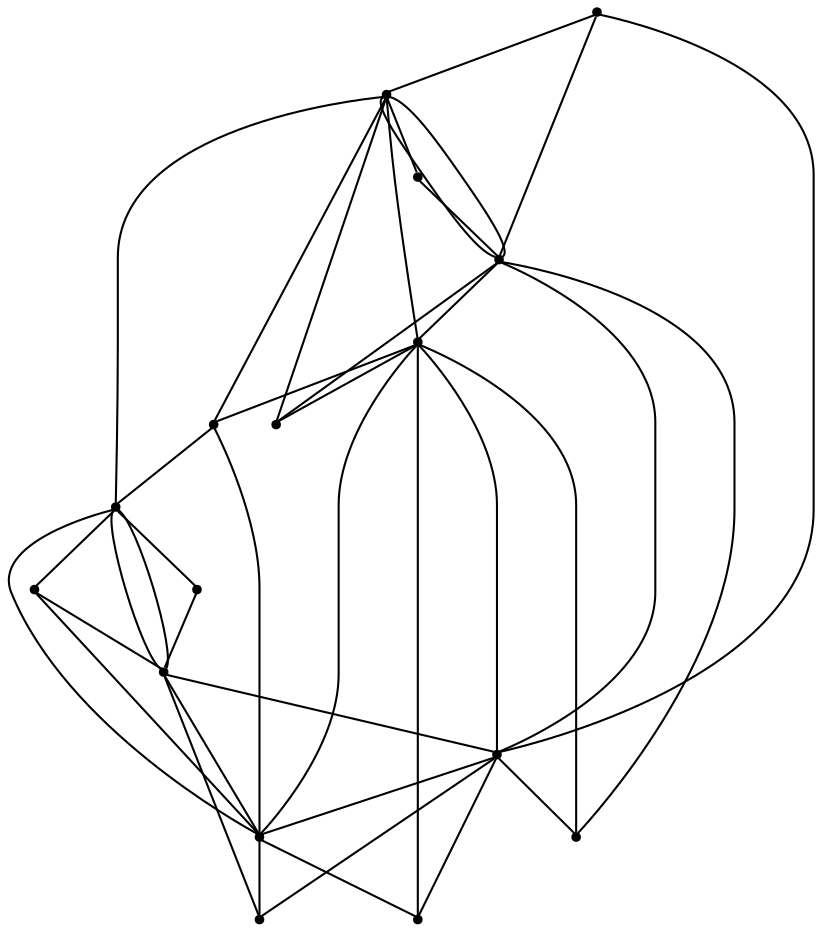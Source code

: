 graph {
  node [shape=point,comment="{\"directed\":false,\"doi\":\"10.1007/978-3-319-73915-1_10\",\"figure\":\"6 (3)\"}"]

  v0 [pos="1137.7364327807566,524.94802485365"]
  v1 [pos="1027.0886435045074,525.0240836176071"]
  v2 [pos="1007.1562816813403,601.9502147560247"]
  v3 [pos="1013.8531594796127,461.3356588309258"]
  v4 [pos="952.322526566831,438.3322583582699"]
  v5 [pos="946.3924614975778,529.439410515334"]
  v6 [pos="958.1922462276891,514.8152472448184"]
  v7 [pos="940.7904808694368,623.4552122725333"]
  v8 [pos="934.4144702268679,540.829411116393"]
  v9 [pos="848.1163711802149,617.0157159791705"]
  v10 [pos="857.3261360690731,446.2647844523369"]
  v11 [pos="865.0451022992127,534.6973213123225"]
  v12 [pos="765.2104598640742,580.6541423738677"]
  v13 [pos="805.4272725792018,532.4773735265696"]
  v14 [pos="768.2525933551597,472.52892722729234"]
  v15 [pos="735.1129807645557,528.2955881277024"]

  v0 -- v7 [id="-1",pos="1137.7364327807566,524.94802485365 1113.4690577578704,601.9532033750286 1103.7841602119734,621.9143804646774 1090.232069455361,636.7249588455584 1076.688245193049,651.5312132670294 1059.2687704604675,661.1909385885891 1014.7491838733938,666.3417916479104 987.0030772835083,666.3417916479104 975.384519543836,659.8533090276305 965.6746953382014,651.6227794662964 955.9731376268677,643.3925042555159 948.1801862727366,633.4245060630906 940.7904808694368,623.4552122725333"]
  v0 -- v4 [id="-3",pos="1137.7364327807566,524.94802485365 1119.6033052363516,462.5741870574693 1103.9758157029148,441.27538040686204 1088.5900893335656,425.31055921411007 1073.208432622949,409.3331476689589 1058.0685390764197,398.68565197280657 1014.3907359628307,399.6692255632661 999.0091428406317,401.66117192315323 982.6273674964625,407.59949429617063 972.0548392279206,414.70058022460194 961.4781777122283,421.80993254602254 956.7065664365954,430.06538846160163 952.322526566831,438.3322583582699"]
  v12 -- v14 [id="-6",pos="765.2104598640742,580.6541423738677 752.8115768566221,579.7580653738189 740.4179398936299,578.8663123331798 728.1951650089919,570.5775364950898 715.9640600416357,562.2930846164095 703.9204773180704,546.603216372012 702.3493982820083,529.8549954744202 700.7741224103781,513.0899874402962 709.6964040628241,495.266626752978 722.4234350998064,485.5318680181301 735.154599383939,475.7971092832822 751.7072368064626,474.16341567802715 759.9752572292148,473.3466960506763 764.1999466862283,472.9297957143799 766.2681133949275,472.7257051166812 768.2525933551597,472.52892722729234"]
  v14 -- v11 [id="-7",pos="768.2525933551597,472.52892722729234 770.1529041617883,472.72542205369757 771.9763625456264,472.9128599772771 775.5485694307729,473.2800562056543 782.8455311268604,474.03420559683923 797.4437149430212,475.5386891209065 810.5332635492991,481.6479350658889 823.6228757439949,487.7696441879938 835.212246399944,498.5004396904236 844.0469668012199,508.1059883440836 852.8858840380639,517.7199305660098 858.9660177730843,526.2086259391662 865.0451022992127,534.6973213123225"]
  v14 -- v15 [id="-8",pos="768.2525933551597,472.52892722729234 766.8597820963257,474.2881119682087 765.6510204649721,475.81507326842666 763.3924352078824,478.6682183314092 758.533326269497,484.81510815831246 748.823438475445,497.1002398932993 735.1129807645557,528.2955881277024"]
  v12 -- v7 [id="-11",pos="765.2104598640742,580.6541423738677 767.5222485836904,597.2731531902716 769.8351501006163,613.8880943978193 779.7366933856099,630.5030356053668 789.6341034234531,647.113907204058 807.1202188177818,663.7204548433394 828.5653490979821,669.9255909469987 850.0104157897647,676.1307270506579 875.4103005318506,671.9258036998752 894.7717019525082,662.4453955185468 914.1373002087339,652.9688025955211 927.4644151435313,638.2126552330933 934.12797261093,630.8280956127646 940.7915300783287,623.4562535201119 940.7915300783287,623.4562535201119 940.7904808694368,623.4552122725333"]
  v15 -- v12 [id="-12",pos="735.1129807645557,528.2955881277024 743.5642948013221,557.7674252176389 754.3909859754026,569.2106566204766 759.7960650681421,574.932526672449 762.3224036827435,577.6027309762364 763.6697326270763,579.0267853468508 765.2104598640742,580.6541423738677"]
  v14 -- v12 [id="-13",pos="768.2525933551597,472.52892722729234 768.2515441462676,472.5299764233256 768.2515441462676,472.5299764233256 767.5305786664088,479.9519255750216 766.8138100221181,487.38201394443024 765.3802727335366,502.2343058160884 764.6051299217991,515.2194102743606 763.8341839456297,528.2088386920427 763.7258292818725,539.3313340468924 763.9383417738188,549.9245258998683 764.1467210186149,560.5220417122539 764.6801642546826,570.5859300633559 765.2104598640742,580.6541423738677"]
  v12 -- v9 [id="-15",pos="765.2104598640742,580.6541423738677 767.2343390937021,582.2061931708322 769.548352934487,583.9798198123749 774.5067367952104,587.7802818318207 783.8081961823889,594.91049089863 802.4069817095956,609.1581915045725 848.1163711802149,617.0157159791705"]
  v14 -- v13 [id="-16",pos="768.2525933551597,472.52892722729234 768.5731486138146,474.7771529009701 769.4832684301208,476.6708152100641 771.1603327254405,480.16023867835395 774.8192738681956,487.80296411050483 782.1454226480065,503.0678125799715 805.4272725792018,532.4773735265696"]
  v10 -- v14 [id="-17",pos="857.3261360690731,446.2647844523369 809.9832237362123,450.09752935568235 789.1215171883904,461.30752130094277 778.6823974201786,466.9248532754186 773.0999580678438,469.9246327962196 770.5051582023418,471.3189744103124 768.2525933551597,472.52892722729234"]
  v14 -- v4 [id="-18",pos="768.2525933551597,472.52892722729234 770.8644558178922,460.93235423450164 773.4773674895167,449.3306624368214 784.8583589006698,433.8450376868999 796.2310202291044,418.346949759856 816.3758945442179,398.9565353123047 838.579443882301,392.04722970122714 860.7829296319665,385.13372730601634 885.0576809113057,390.6928130037363 904.3565749173663,400.4901419747499 923.659665758995,410.2832741616305 937.991096162913,424.3101984871182 945.154712947088,431.31552143214947 952.3225265668311,438.33330755430313 952.3225265668311,438.33330755430313 952.322526566831,438.3322583582699"]
  v13 -- v12 [id="-20",pos="805.4272725792018,532.4773735265696 784.5874722412767,552.1915523833867 774.5192001250792,566.4229745539039 769.4808990256212,573.536396484181 767.0154001991282,577.0223779455062 765.7574020807634,578.8010679500921 765.2104598640742,580.6541423738677"]
  v13 -- v11 [id="-22",pos="805.4272725792018,532.4773735265696 828.1985711047006,535.4474010946512 846.3473413998593,535.0724883787636 855.4154312940865,534.8847776702663 860.1560537934711,534.7868244359178 862.4195167463145,534.7400555744259 865.0451022992127,534.6973213123225"]
  v11 -- v8 [id="-23",pos="865.0451022992127,534.6973213123225 867.4370887133753,534.7110028882421 870.1320266713246,534.7235041985731 875.2894189498069,534.7474283713658 886.0869866285817,534.7932114709994 907.6862552332816,534.8847776702663 934.4144702268679,540.829411116393"]
  v10 -- v4 [id="-24",pos="857.3261360690731,446.2647844523369 906.6777429285928,438.34984034028196 929.4980999183456,438.34144677201584 940.9082148248043,438.34144677201584 946.9388053302255,438.3371465312156 949.7832184588565,438.33511826194785 952.322526566831,438.3322583582699"]
  v11 -- v9 [id="-25",pos="865.0451022992127,534.6973213123225 864.595284923088,537.2414969116135 864.2191567734351,539.363934218689 863.5292498039212,543.2569804899108 862.0081512641697,551.8123157080893 858.9660177730843,568.9273101038559 848.1163711802149,617.0157159791705"]
  v10 -- v11 [id="-26",pos="857.3261360690731,446.2647844523369 864.8252453450222,475.1803091909977 864.9336000087794,504.9388152516601 864.9919741762261,519.8160334775631 865.0215109405916,527.9291146683272 865.0349446519101,531.6190513611948 865.0451022992127,534.6973213123225"]
  v11 -- v12 [id="-28",pos="865.0451022992127,534.6973213123225 837.3083750009376,564.8309944394261 820.0181119331185,574.207373244365 805.1157847151086,578.4039030268816 790.2175271558314,582.6085720271108 777.7114022819317,581.6293223960611 765.2104598640742,580.6541423738677"]
  v11 -- v5 [id="-29",pos="865.0451022992127,534.6973213123225 881.7279370069726,520.607826750669 893.859080981708,517.8824605697087 906.7277870133211,518.8990997321257 919.5964930449343,519.9203172045061 933.1944946391247,524.6751464519978 939.9288896038389,527.058665489028 946.6591513214028,529.4383692677554 946.5258064094902,529.4383692677554 946.3924614975778,529.439410515334"]
  v7 -- v11 [id="-30",pos="940.7904808694368,623.4552122725333 932.4360119928242,616.8802743094213 924.0846907428877,610.3042950987309 916.0334432360677,602.561609899047 907.9738020581116,594.8146007399532 900.2184314588399,585.9049552007223 891.7670856278646,574.3907599934525 883.3198730440397,562.8849583544492 874.180945652497,548.7952094422421 869.6177136216601,541.7443577481309 865.0461515081047,534.6973213123225 865.0461515081047,534.6973213123225 865.0451022992127,534.6973213123225"]
  v8 -- v5 [id="-31",pos="934.4144702268679,540.829411116393 941.9291904593618,534.5973615447895 944.1587275606857,532.0177382309956 946.3924614975778,529.439410515334"]
  v5 -- v4 [id="-32",pos="946.3924614975778,529.439410515334 942.0084216278135,520.2161268982492 937.6243817580493,511.002278097009 934.3613421038813,500.9465289636197 931.094169202563,490.88671022137396 928.947996516841,479.989315106389 932.127671755407,469.4169799988017 935.307346993973,458.84464489121444 943.8086733212588,448.58465226334897 948.0635015262609,443.4589799088261 952.3225265668311,438.33330755430313 952.3225265668311,438.33330755430313 952.322526566831,438.3322583582699"]
  v7 -- v8 [id="-33",pos="940.7904808694368,623.4552122725333 940.3831652598727,623.4562535201119 940.3831652598727,623.4562535201119 939.1746037931064,610.6586054197835 937.9702391619081,597.8650269283113 935.5573766523612,572.277869945367 934.4144702268679,540.829411116393"]
  v4 -- v3 [id="-34",pos="952.322526566831,438.3322583582699 954.5687884512163,438.6857471382789 956.5741058076296,439.00038240843446 960.3696408265008,439.5959037019735 968.4209519217385,440.85443024078745 984.5235105237963,443.37148331841536 1013.8531594796127,461.3356588309258"]
  v7 -- v5 [id="-35",pos="940.7904808694368,623.4552122725333 947.0216688906985,613.2756182649446 953.2560045386363,603.0949830097771 956.2940047825714,592.6391404557017 959.323674943788,582.1835522521799 959.156946112584,571.4568263586063 957.0441573461535,560.876097682753 954.9271081557372,550.2953690068996 950.8598021945262,539.8690311170325 946.3924614975778,529.439410515334"]
  v7 -- v1 [id="-37",pos="940.7904808694368,623.4552122725333 951.0973685230456,630.2530090112573 961.3990101321945,637.0500188529561 974.088524002735,640.2296551225021 986.7738410377074,643.4092913920481 1001.8387638397708,642.9674844805849 1015.8701840889902,636.9332719488907 1029.9015407497918,630.8990594171964 1042.8911283634486,619.2765108741277 1047.7252470536787,603.3991862717863 1052.5593657439088,587.5259312783013 1049.2463455934303,567.3979002255438 1044.4414139869236,553.6334656712881 1039.6406156275673,539.8606375487662 1033.3646295660374,532.4386883970703 1027.0886435045074,525.0240836176071"]
  v5 -- v6 [id="-38",pos="946.3924614975778,529.439410515334 949.3762208212164,525.7210359280695 952.3559104861225,522.0120961566496 958.1922462276891,514.8152472448184"]
  v7 -- v2 [id="-39",pos="940.7904808694368,623.4552122725333 943.4829485374084,623.0374098355287 946.1740103625696,622.6186216509975 951.5557774262297,621.7811007746332 962.3241580212813,620.114087246867 983.8609192113842,616.7719209736222 1007.1562816813403,601.9502147560247"]
  v7 -- v9 [id="-40",pos="940.7904808694368,623.4552122725333 938.0654107845876,623.5645924977741 935.3389302109242,623.6729458330977 929.8856077357966,623.889666863309 918.9880790644007,624.323080206506 897.1845644620552,625.1939765017564 848.1163711802149,617.0157159791705"]
  v5 -- v10 [id="-41",pos="946.3924614975778,529.439410515334 938.8662635556892,523.1581997508081 930.9441641252137,516.890493410983 919.567305961211,505.159591532115 908.190511385626,493.4286896532468 893.3589580765139,476.24705541245805 857.3261360690731,446.2647844523369"]
  v6 -- v4 [id="-43",pos="958.1922462276891,514.8152472448184 943.4211019153901,473.96756575181723 947.6759937088099,456.1482746733552 949.8055062290949,447.2429530935342 951.930821913812,438.33330755430313 951.930821913812,438.33330755430313 952.322526566831,438.3322583582699"]
  v5 -- v2 [id="-45",pos="946.3924614975778,529.439410515334 954.552063668155,536.53932802091 962.3074978558444,543.6362171652082 971.3922479155084,553.8669594794189 980.4769979751725,564.1099106201987 990.8786641653602,577.4785757131781 1007.1562816813403,601.9502147560247"]
  v4 -- v1 [id="-48",pos="952.322526566831,438.3322583582699 959.9779361734817,433.51590807064576 967.6333457801322,428.7069021552545 980.4395443971484,424.99363842442483 993.249876261315,421.26816586702626 1011.2069274771144,418.64275945359907 1024.4715349973148,424.5978689631487 1037.7444726002336,430.5486545132885 1046.3291633431213,445.07588637754884 1049.2212917568572,459.26966466614533 1052.105090087875,473.4715821724544 1049.300522925309,487.3403004536531 1044.6622565615885,498.2420195280479 1040.023990197868,509.1434842518893 1033.5563486453966,517.0822737283366 1027.0886435045074,525.0240836176071"]
  v3 -- v1 [id="-50",pos="1013.8531594796127,461.3356588309258 1025.5258945511637,485.3235549147977 1026.309303857202,505.1723090597909 1026.688545180352,515.0985937614389 1026.8894903578075,520.0840936521813 1026.9895129322308,522.5656786305979 1027.0886435045074,525.0240836176071"]
  v1 -- v0 [id="-52",pos="1027.0886435045074,525.0240836176071 1030.2145715102702,524.8557146041705 1033.8840309655216,524.6706541113535 1041.5617489030565,524.2834465995778 1056.2724206301248,523.5415060349618 1085.6937640842614,522.0581336068367 1137.7364327807566,524.94802485365"]
  v1 -- v4 [id="-53",pos="1027.0886435045074,525.0240836176071 1018.3455540131341,516.890493410983 1009.5983312746106,508.76017796773556 1000.3052019701504,499.1004526461759 991.0162059128407,489.4323337563501 981.172973206876,478.2391289476219 973.0800116980462,467.85425019797844 964.9912470247843,457.4777650166012 958.6526899602396,447.9055362854522 952.322526566831,438.3322583582699"]
  v1 -- v6 [id="-54",pos="1027.0886435045074,525.0240836176071 1024.21337905374,525.0228451416152 1021.7947909123845,525.0207508356266 1017.1620463829407,525.0167392453743 1007.4730155898935,525.0042760682518 988.090757168231,524.9834193228633 958.1922462276891,514.8152472448184"]
  v2 -- v1 [id="-55",pos="1007.1562816813403,601.9502147560247 1026.6177076830368,563.6724276681452 1026.851077175988,544.3445834567598 1026.9677619224638,534.6848581352001 1027.0279320006387,529.8766283129258 1027.0581517898913,527.4617454290171 1027.0886435045074,525.0240836176071"]
  v1 -- v5 [id="-56",pos="1027.0886435045074,525.0240836176071 1021.2293523441517,530.8177123194912 1015.3742580193642,536.6018982570757 1007.8230698293205,539.7482146041107 1000.2676848037087,542.8945309511456 991.0287328311272,543.390260179955 980.5061850588959,541.2275174233795 969.9837008750821,539.0729138845168 958.1901478099052,534.251444792003 946.3924614975778,529.439410515334"]
}